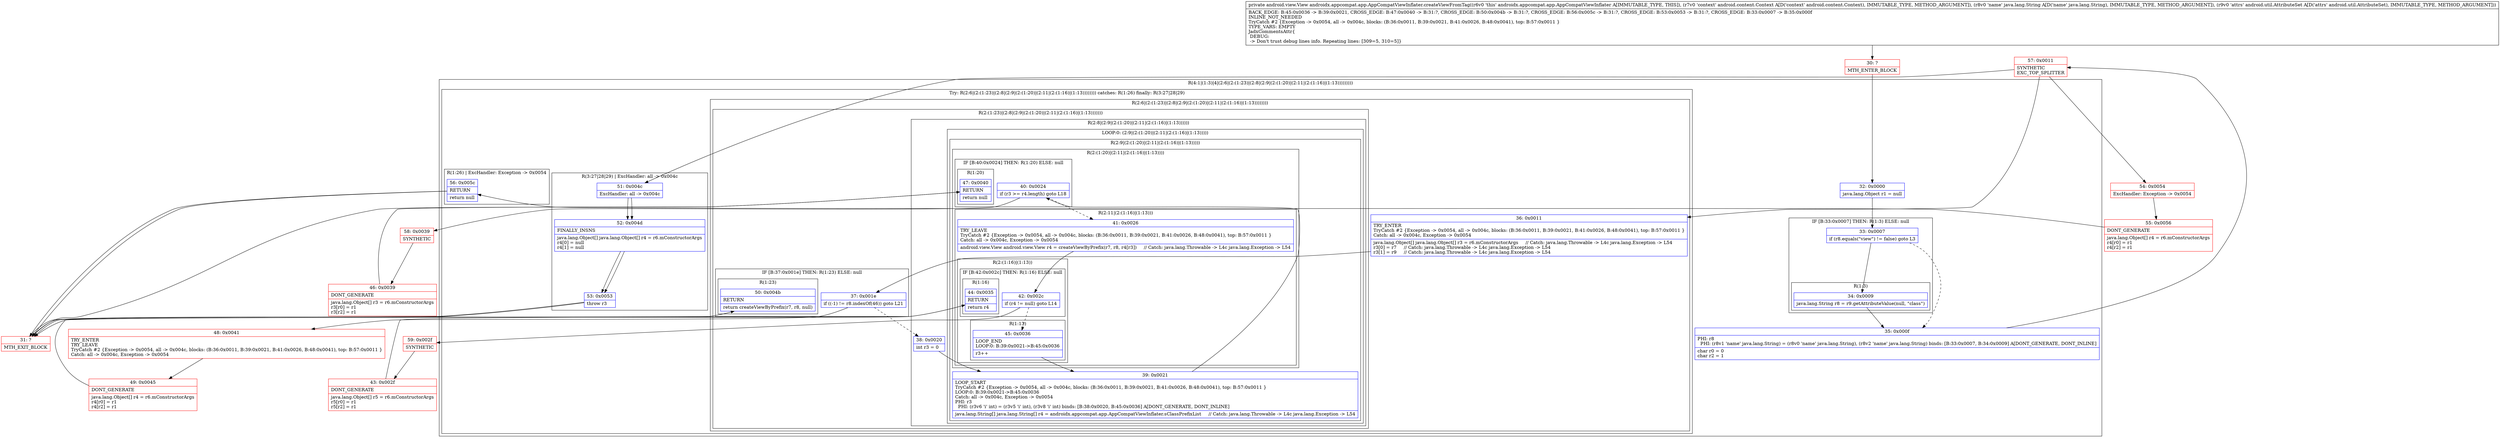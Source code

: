digraph "CFG forandroidx.appcompat.app.AppCompatViewInflater.createViewFromTag(Landroid\/content\/Context;Ljava\/lang\/String;Landroid\/util\/AttributeSet;)Landroid\/view\/View;" {
subgraph cluster_Region_1914648511 {
label = "R(4:1|(1:3)|4|(2:6|(2:(1:23)|(2:8|(2:9|(2:(1:20)|(2:11|(2:(1:16)|(1:13)))))))))";
node [shape=record,color=blue];
Node_32 [shape=record,label="{32\:\ 0x0000|java.lang.Object r1 = null\l}"];
subgraph cluster_IfRegion_1859140066 {
label = "IF [B:33:0x0007] THEN: R(1:3) ELSE: null";
node [shape=record,color=blue];
Node_33 [shape=record,label="{33\:\ 0x0007|if (r8.equals(\"view\") != false) goto L3\l}"];
subgraph cluster_Region_1976801420 {
label = "R(1:3)";
node [shape=record,color=blue];
Node_34 [shape=record,label="{34\:\ 0x0009|java.lang.String r8 = r9.getAttributeValue(null, \"class\")\l}"];
}
}
Node_35 [shape=record,label="{35\:\ 0x000f|PHI: r8 \l  PHI: (r8v1 'name' java.lang.String) = (r8v0 'name' java.lang.String), (r8v2 'name' java.lang.String) binds: [B:33:0x0007, B:34:0x0009] A[DONT_GENERATE, DONT_INLINE]\l|char r0 = 0\lchar r2 = 1\l}"];
subgraph cluster_TryCatchRegion_519528263 {
label = "Try: R(2:6|(2:(1:23)|(2:8|(2:9|(2:(1:20)|(2:11|(2:(1:16)|(1:13)))))))) catches: R(1:26) finally: R(3:27|28|29)";
node [shape=record,color=blue];
subgraph cluster_Region_276256150 {
label = "R(2:6|(2:(1:23)|(2:8|(2:9|(2:(1:20)|(2:11|(2:(1:16)|(1:13))))))))";
node [shape=record,color=blue];
Node_36 [shape=record,label="{36\:\ 0x0011|TRY_ENTER\lTryCatch #2 \{Exception \-\> 0x0054, all \-\> 0x004c, blocks: (B:36:0x0011, B:39:0x0021, B:41:0x0026, B:48:0x0041), top: B:57:0x0011 \}\lCatch: all \-\> 0x004c, Exception \-\> 0x0054\l|java.lang.Object[] java.lang.Object[] r3 = r6.mConstructorArgs     \/\/ Catch: java.lang.Throwable \-\> L4c java.lang.Exception \-\> L54\lr3[0] = r7     \/\/ Catch: java.lang.Throwable \-\> L4c java.lang.Exception \-\> L54\lr3[1] = r9     \/\/ Catch: java.lang.Throwable \-\> L4c java.lang.Exception \-\> L54\l}"];
subgraph cluster_Region_916601801 {
label = "R(2:(1:23)|(2:8|(2:9|(2:(1:20)|(2:11|(2:(1:16)|(1:13)))))))";
node [shape=record,color=blue];
subgraph cluster_IfRegion_1506941910 {
label = "IF [B:37:0x001e] THEN: R(1:23) ELSE: null";
node [shape=record,color=blue];
Node_37 [shape=record,label="{37\:\ 0x001e|if ((\-1) != r8.indexOf(46)) goto L21\l}"];
subgraph cluster_Region_816639896 {
label = "R(1:23)";
node [shape=record,color=blue];
Node_50 [shape=record,label="{50\:\ 0x004b|RETURN\l|return createViewByPrefix(r7, r8, null)\l}"];
}
}
subgraph cluster_Region_1276475222 {
label = "R(2:8|(2:9|(2:(1:20)|(2:11|(2:(1:16)|(1:13))))))";
node [shape=record,color=blue];
Node_38 [shape=record,label="{38\:\ 0x0020|int r3 = 0\l}"];
subgraph cluster_LoopRegion_335909805 {
label = "LOOP:0: (2:9|(2:(1:20)|(2:11|(2:(1:16)|(1:13)))))";
node [shape=record,color=blue];
subgraph cluster_Region_1897580324 {
label = "R(2:9|(2:(1:20)|(2:11|(2:(1:16)|(1:13)))))";
node [shape=record,color=blue];
Node_39 [shape=record,label="{39\:\ 0x0021|LOOP_START\lTryCatch #2 \{Exception \-\> 0x0054, all \-\> 0x004c, blocks: (B:36:0x0011, B:39:0x0021, B:41:0x0026, B:48:0x0041), top: B:57:0x0011 \}\lLOOP:0: B:39:0x0021\-\>B:45:0x0036\lCatch: all \-\> 0x004c, Exception \-\> 0x0054\lPHI: r3 \l  PHI: (r3v6 'i' int) = (r3v5 'i' int), (r3v8 'i' int) binds: [B:38:0x0020, B:45:0x0036] A[DONT_GENERATE, DONT_INLINE]\l|java.lang.String[] java.lang.String[] r4 = androidx.appcompat.app.AppCompatViewInflater.sClassPrefixList     \/\/ Catch: java.lang.Throwable \-\> L4c java.lang.Exception \-\> L54\l}"];
subgraph cluster_Region_870227607 {
label = "R(2:(1:20)|(2:11|(2:(1:16)|(1:13))))";
node [shape=record,color=blue];
subgraph cluster_IfRegion_1017353368 {
label = "IF [B:40:0x0024] THEN: R(1:20) ELSE: null";
node [shape=record,color=blue];
Node_40 [shape=record,label="{40\:\ 0x0024|if (r3 \>= r4.length) goto L18\l}"];
subgraph cluster_Region_2056990609 {
label = "R(1:20)";
node [shape=record,color=blue];
Node_47 [shape=record,label="{47\:\ 0x0040|RETURN\l|return null\l}"];
}
}
subgraph cluster_Region_374517119 {
label = "R(2:11|(2:(1:16)|(1:13)))";
node [shape=record,color=blue];
Node_41 [shape=record,label="{41\:\ 0x0026|TRY_LEAVE\lTryCatch #2 \{Exception \-\> 0x0054, all \-\> 0x004c, blocks: (B:36:0x0011, B:39:0x0021, B:41:0x0026, B:48:0x0041), top: B:57:0x0011 \}\lCatch: all \-\> 0x004c, Exception \-\> 0x0054\l|android.view.View android.view.View r4 = createViewByPrefix(r7, r8, r4[r3])     \/\/ Catch: java.lang.Throwable \-\> L4c java.lang.Exception \-\> L54\l}"];
subgraph cluster_Region_765251445 {
label = "R(2:(1:16)|(1:13))";
node [shape=record,color=blue];
subgraph cluster_IfRegion_1453116304 {
label = "IF [B:42:0x002c] THEN: R(1:16) ELSE: null";
node [shape=record,color=blue];
Node_42 [shape=record,label="{42\:\ 0x002c|if (r4 != null) goto L14\l}"];
subgraph cluster_Region_1992004239 {
label = "R(1:16)";
node [shape=record,color=blue];
Node_44 [shape=record,label="{44\:\ 0x0035|RETURN\l|return r4\l}"];
}
}
subgraph cluster_Region_1203508132 {
label = "R(1:13)";
node [shape=record,color=blue];
Node_45 [shape=record,label="{45\:\ 0x0036|LOOP_END\lLOOP:0: B:39:0x0021\-\>B:45:0x0036\l|r3++\l}"];
}
}
}
}
}
}
}
}
}
subgraph cluster_Region_356297104 {
label = "R(1:26) | ExcHandler: Exception \-\> 0x0054\l";
node [shape=record,color=blue];
Node_56 [shape=record,label="{56\:\ 0x005c|RETURN\l|return null\l}"];
}
subgraph cluster_Region_339602208 {
label = "R(3:27|28|29) | ExcHandler: all \-\> 0x004c\l";
node [shape=record,color=blue];
Node_51 [shape=record,label="{51\:\ 0x004c|ExcHandler: all \-\> 0x004c\l}"];
Node_52 [shape=record,label="{52\:\ 0x004d|FINALLY_INSNS\l|java.lang.Object[] java.lang.Object[] r4 = r6.mConstructorArgs\lr4[0] = null\lr4[1] = null\l}"];
Node_53 [shape=record,label="{53\:\ 0x0053|throw r3\l}"];
}
}
}
subgraph cluster_Region_356297104 {
label = "R(1:26) | ExcHandler: Exception \-\> 0x0054\l";
node [shape=record,color=blue];
Node_56 [shape=record,label="{56\:\ 0x005c|RETURN\l|return null\l}"];
}
subgraph cluster_Region_339602208 {
label = "R(3:27|28|29) | ExcHandler: all \-\> 0x004c\l";
node [shape=record,color=blue];
Node_51 [shape=record,label="{51\:\ 0x004c|ExcHandler: all \-\> 0x004c\l}"];
Node_52 [shape=record,label="{52\:\ 0x004d|FINALLY_INSNS\l|java.lang.Object[] java.lang.Object[] r4 = r6.mConstructorArgs\lr4[0] = null\lr4[1] = null\l}"];
Node_53 [shape=record,label="{53\:\ 0x0053|throw r3\l}"];
}
Node_30 [shape=record,color=red,label="{30\:\ ?|MTH_ENTER_BLOCK\l}"];
Node_57 [shape=record,color=red,label="{57\:\ 0x0011|SYNTHETIC\lEXC_TOP_SPLITTER\l}"];
Node_59 [shape=record,color=red,label="{59\:\ 0x002f|SYNTHETIC\l}"];
Node_43 [shape=record,color=red,label="{43\:\ 0x002f|DONT_GENERATE\l|java.lang.Object[] r5 = r6.mConstructorArgs\lr5[r0] = r1\lr5[r2] = r1\l}"];
Node_31 [shape=record,color=red,label="{31\:\ ?|MTH_EXIT_BLOCK\l}"];
Node_58 [shape=record,color=red,label="{58\:\ 0x0039|SYNTHETIC\l}"];
Node_46 [shape=record,color=red,label="{46\:\ 0x0039|DONT_GENERATE\l|java.lang.Object[] r3 = r6.mConstructorArgs\lr3[r0] = r1\lr3[r2] = r1\l}"];
Node_48 [shape=record,color=red,label="{48\:\ 0x0041|TRY_ENTER\lTRY_LEAVE\lTryCatch #2 \{Exception \-\> 0x0054, all \-\> 0x004c, blocks: (B:36:0x0011, B:39:0x0021, B:41:0x0026, B:48:0x0041), top: B:57:0x0011 \}\lCatch: all \-\> 0x004c, Exception \-\> 0x0054\l}"];
Node_49 [shape=record,color=red,label="{49\:\ 0x0045|DONT_GENERATE\l|java.lang.Object[] r4 = r6.mConstructorArgs\lr4[r0] = r1\lr4[r2] = r1\l}"];
Node_54 [shape=record,color=red,label="{54\:\ 0x0054|ExcHandler: Exception \-\> 0x0054\l}"];
Node_55 [shape=record,color=red,label="{55\:\ 0x0056|DONT_GENERATE\l|java.lang.Object[] r4 = r6.mConstructorArgs\lr4[r0] = r1\lr4[r2] = r1\l}"];
MethodNode[shape=record,label="{private android.view.View androidx.appcompat.app.AppCompatViewInflater.createViewFromTag((r6v0 'this' androidx.appcompat.app.AppCompatViewInflater A[IMMUTABLE_TYPE, THIS]), (r7v0 'context' android.content.Context A[D('context' android.content.Context), IMMUTABLE_TYPE, METHOD_ARGUMENT]), (r8v0 'name' java.lang.String A[D('name' java.lang.String), IMMUTABLE_TYPE, METHOD_ARGUMENT]), (r9v0 'attrs' android.util.AttributeSet A[D('attrs' android.util.AttributeSet), IMMUTABLE_TYPE, METHOD_ARGUMENT]))  | BACK_EDGE: B:45:0x0036 \-\> B:39:0x0021, CROSS_EDGE: B:47:0x0040 \-\> B:31:?, CROSS_EDGE: B:50:0x004b \-\> B:31:?, CROSS_EDGE: B:56:0x005c \-\> B:31:?, CROSS_EDGE: B:53:0x0053 \-\> B:31:?, CROSS_EDGE: B:33:0x0007 \-\> B:35:0x000f\lINLINE_NOT_NEEDED\lTryCatch #2 \{Exception \-\> 0x0054, all \-\> 0x004c, blocks: (B:36:0x0011, B:39:0x0021, B:41:0x0026, B:48:0x0041), top: B:57:0x0011 \}\lTYPE_VARS: EMPTY\lJadxCommentsAttr\{\l DEBUG: \l \-\> Don't trust debug lines info. Repeating lines: [309=5, 310=5]\}\l}"];
MethodNode -> Node_30;Node_32 -> Node_33;
Node_33 -> Node_34;
Node_33 -> Node_35[style=dashed];
Node_34 -> Node_35;
Node_35 -> Node_57;
Node_36 -> Node_37;
Node_37 -> Node_38[style=dashed];
Node_37 -> Node_48;
Node_50 -> Node_31;
Node_38 -> Node_39;
Node_39 -> Node_40;
Node_40 -> Node_41[style=dashed];
Node_40 -> Node_58;
Node_47 -> Node_31;
Node_41 -> Node_42;
Node_42 -> Node_45[style=dashed];
Node_42 -> Node_59;
Node_44 -> Node_31;
Node_45 -> Node_39;
Node_56 -> Node_31;
Node_51 -> Node_52;
Node_52 -> Node_53;
Node_53 -> Node_31;
Node_56 -> Node_31;
Node_51 -> Node_52;
Node_52 -> Node_53;
Node_53 -> Node_31;
Node_30 -> Node_32;
Node_57 -> Node_36;
Node_57 -> Node_54;
Node_57 -> Node_51;
Node_59 -> Node_43;
Node_43 -> Node_44;
Node_58 -> Node_46;
Node_46 -> Node_47;
Node_48 -> Node_49;
Node_49 -> Node_50;
Node_54 -> Node_55;
Node_55 -> Node_56;
}

